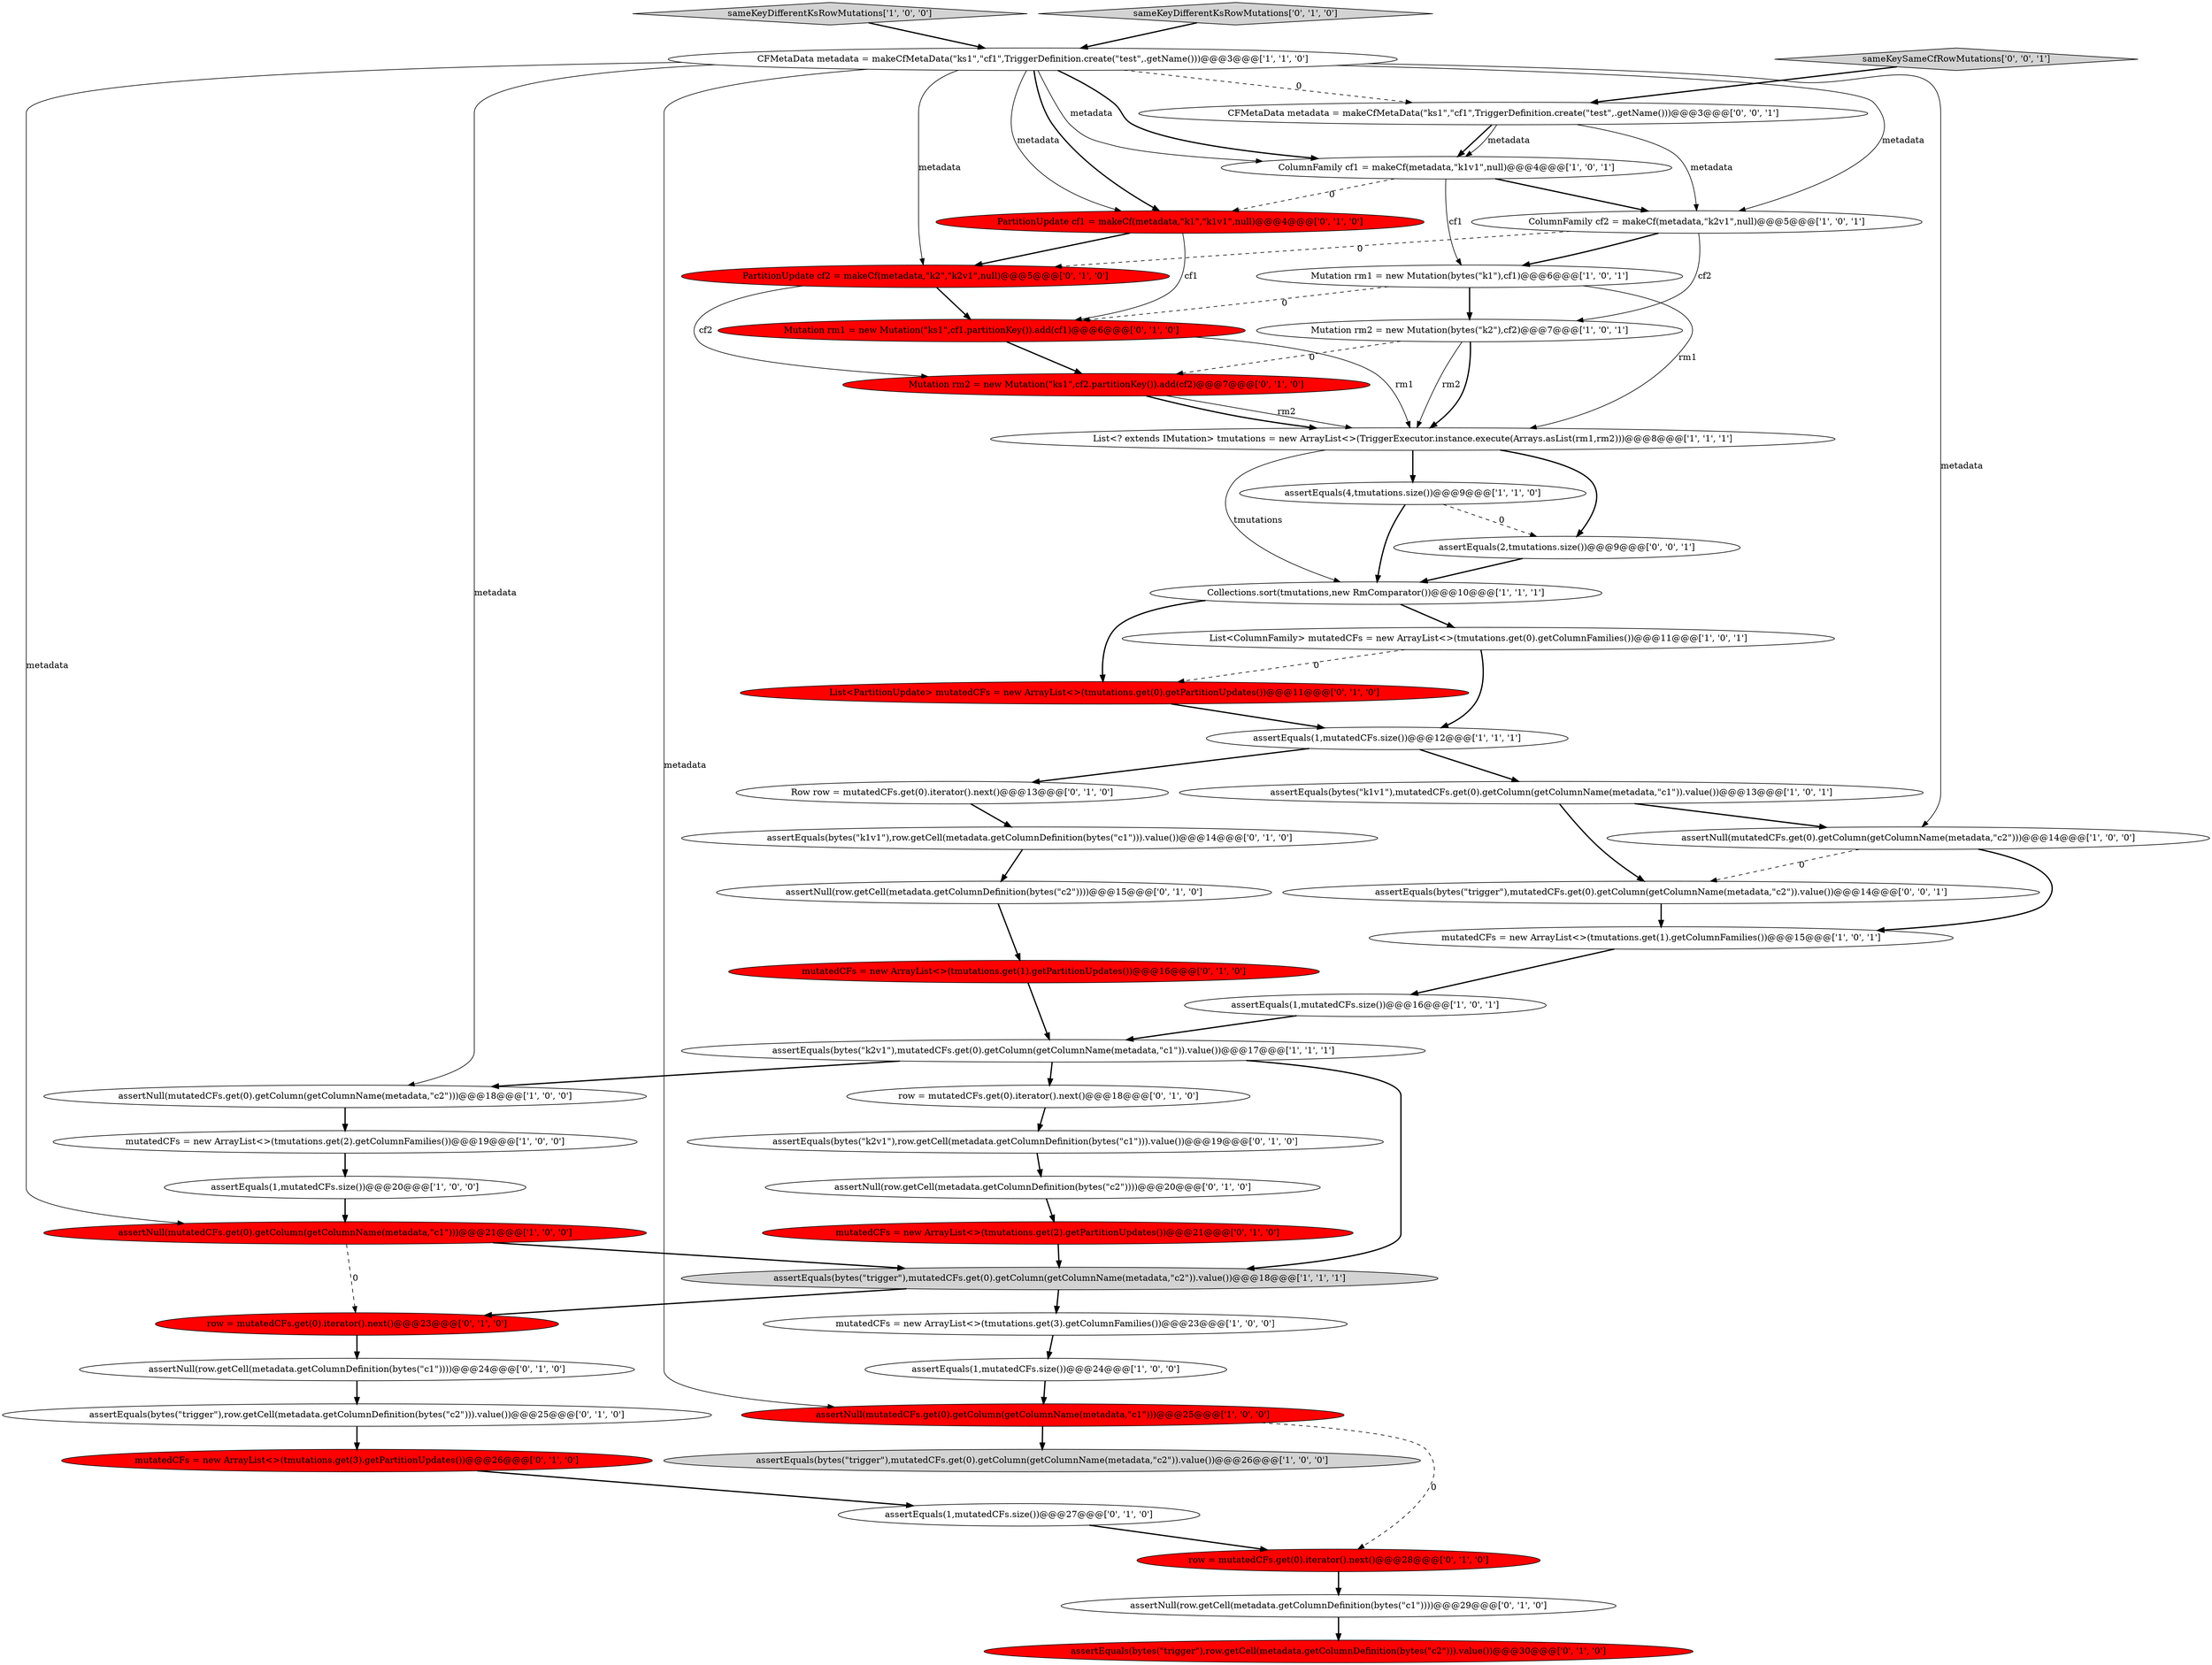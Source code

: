 digraph {
20 [style = filled, label = "Mutation rm1 = new Mutation(bytes(\"k1\"),cf1)@@@6@@@['1', '0', '1']", fillcolor = white, shape = ellipse image = "AAA0AAABBB1BBB"];
2 [style = filled, label = "Mutation rm2 = new Mutation(bytes(\"k2\"),cf2)@@@7@@@['1', '0', '1']", fillcolor = white, shape = ellipse image = "AAA0AAABBB1BBB"];
6 [style = filled, label = "assertNull(mutatedCFs.get(0).getColumn(getColumnName(metadata,\"c1\")))@@@21@@@['1', '0', '0']", fillcolor = red, shape = ellipse image = "AAA1AAABBB1BBB"];
38 [style = filled, label = "assertNull(row.getCell(metadata.getColumnDefinition(bytes(\"c2\"))))@@@20@@@['0', '1', '0']", fillcolor = white, shape = ellipse image = "AAA0AAABBB2BBB"];
28 [style = filled, label = "assertEquals(1,mutatedCFs.size())@@@27@@@['0', '1', '0']", fillcolor = white, shape = ellipse image = "AAA0AAABBB2BBB"];
37 [style = filled, label = "Mutation rm2 = new Mutation(\"ks1\",cf2.partitionKey()).add(cf2)@@@7@@@['0', '1', '0']", fillcolor = red, shape = ellipse image = "AAA1AAABBB2BBB"];
44 [style = filled, label = "row = mutatedCFs.get(0).iterator().next()@@@18@@@['0', '1', '0']", fillcolor = white, shape = ellipse image = "AAA0AAABBB2BBB"];
27 [style = filled, label = "assertEquals(bytes(\"k1v1\"),row.getCell(metadata.getColumnDefinition(bytes(\"c1\"))).value())@@@14@@@['0', '1', '0']", fillcolor = white, shape = ellipse image = "AAA0AAABBB2BBB"];
5 [style = filled, label = "mutatedCFs = new ArrayList<>(tmutations.get(2).getColumnFamilies())@@@19@@@['1', '0', '0']", fillcolor = white, shape = ellipse image = "AAA0AAABBB1BBB"];
8 [style = filled, label = "assertNull(mutatedCFs.get(0).getColumn(getColumnName(metadata,\"c2\")))@@@18@@@['1', '0', '0']", fillcolor = white, shape = ellipse image = "AAA0AAABBB1BBB"];
32 [style = filled, label = "assertNull(row.getCell(metadata.getColumnDefinition(bytes(\"c1\"))))@@@29@@@['0', '1', '0']", fillcolor = white, shape = ellipse image = "AAA0AAABBB2BBB"];
48 [style = filled, label = "sameKeySameCfRowMutations['0', '0', '1']", fillcolor = lightgray, shape = diamond image = "AAA0AAABBB3BBB"];
3 [style = filled, label = "List<ColumnFamily> mutatedCFs = new ArrayList<>(tmutations.get(0).getColumnFamilies())@@@11@@@['1', '0', '1']", fillcolor = white, shape = ellipse image = "AAA0AAABBB1BBB"];
10 [style = filled, label = "ColumnFamily cf1 = makeCf(metadata,\"k1v1\",null)@@@4@@@['1', '0', '1']", fillcolor = white, shape = ellipse image = "AAA0AAABBB1BBB"];
15 [style = filled, label = "assertEquals(1,mutatedCFs.size())@@@24@@@['1', '0', '0']", fillcolor = white, shape = ellipse image = "AAA0AAABBB1BBB"];
33 [style = filled, label = "mutatedCFs = new ArrayList<>(tmutations.get(1).getPartitionUpdates())@@@16@@@['0', '1', '0']", fillcolor = red, shape = ellipse image = "AAA1AAABBB2BBB"];
42 [style = filled, label = "row = mutatedCFs.get(0).iterator().next()@@@28@@@['0', '1', '0']", fillcolor = red, shape = ellipse image = "AAA1AAABBB2BBB"];
4 [style = filled, label = "assertEquals(bytes(\"trigger\"),mutatedCFs.get(0).getColumn(getColumnName(metadata,\"c2\")).value())@@@18@@@['1', '1', '1']", fillcolor = lightgray, shape = ellipse image = "AAA0AAABBB1BBB"];
14 [style = filled, label = "assertNull(mutatedCFs.get(0).getColumn(getColumnName(metadata,\"c2\")))@@@14@@@['1', '0', '0']", fillcolor = white, shape = ellipse image = "AAA0AAABBB1BBB"];
19 [style = filled, label = "ColumnFamily cf2 = makeCf(metadata,\"k2v1\",null)@@@5@@@['1', '0', '1']", fillcolor = white, shape = ellipse image = "AAA0AAABBB1BBB"];
11 [style = filled, label = "assertEquals(bytes(\"trigger\"),mutatedCFs.get(0).getColumn(getColumnName(metadata,\"c2\")).value())@@@26@@@['1', '0', '0']", fillcolor = lightgray, shape = ellipse image = "AAA0AAABBB1BBB"];
23 [style = filled, label = "assertNull(mutatedCFs.get(0).getColumn(getColumnName(metadata,\"c1\")))@@@25@@@['1', '0', '0']", fillcolor = red, shape = ellipse image = "AAA1AAABBB1BBB"];
13 [style = filled, label = "assertEquals(1,mutatedCFs.size())@@@12@@@['1', '1', '1']", fillcolor = white, shape = ellipse image = "AAA0AAABBB1BBB"];
43 [style = filled, label = "assertEquals(bytes(\"k2v1\"),row.getCell(metadata.getColumnDefinition(bytes(\"c1\"))).value())@@@19@@@['0', '1', '0']", fillcolor = white, shape = ellipse image = "AAA0AAABBB2BBB"];
25 [style = filled, label = "mutatedCFs = new ArrayList<>(tmutations.get(3).getPartitionUpdates())@@@26@@@['0', '1', '0']", fillcolor = red, shape = ellipse image = "AAA1AAABBB2BBB"];
31 [style = filled, label = "List<PartitionUpdate> mutatedCFs = new ArrayList<>(tmutations.get(0).getPartitionUpdates())@@@11@@@['0', '1', '0']", fillcolor = red, shape = ellipse image = "AAA1AAABBB2BBB"];
1 [style = filled, label = "sameKeyDifferentKsRowMutations['1', '0', '0']", fillcolor = lightgray, shape = diamond image = "AAA0AAABBB1BBB"];
47 [style = filled, label = "assertEquals(2,tmutations.size())@@@9@@@['0', '0', '1']", fillcolor = white, shape = ellipse image = "AAA0AAABBB3BBB"];
30 [style = filled, label = "Row row = mutatedCFs.get(0).iterator().next()@@@13@@@['0', '1', '0']", fillcolor = white, shape = ellipse image = "AAA0AAABBB2BBB"];
50 [style = filled, label = "assertEquals(bytes(\"trigger\"),mutatedCFs.get(0).getColumn(getColumnName(metadata,\"c2\")).value())@@@14@@@['0', '0', '1']", fillcolor = white, shape = ellipse image = "AAA0AAABBB3BBB"];
35 [style = filled, label = "assertEquals(bytes(\"trigger\"),row.getCell(metadata.getColumnDefinition(bytes(\"c2\"))).value())@@@30@@@['0', '1', '0']", fillcolor = red, shape = ellipse image = "AAA1AAABBB2BBB"];
12 [style = filled, label = "assertEquals(1,mutatedCFs.size())@@@20@@@['1', '0', '0']", fillcolor = white, shape = ellipse image = "AAA0AAABBB1BBB"];
9 [style = filled, label = "List<? extends IMutation> tmutations = new ArrayList<>(TriggerExecutor.instance.execute(Arrays.asList(rm1,rm2)))@@@8@@@['1', '1', '1']", fillcolor = white, shape = ellipse image = "AAA0AAABBB1BBB"];
41 [style = filled, label = "sameKeyDifferentKsRowMutations['0', '1', '0']", fillcolor = lightgray, shape = diamond image = "AAA0AAABBB2BBB"];
7 [style = filled, label = "assertEquals(bytes(\"k1v1\"),mutatedCFs.get(0).getColumn(getColumnName(metadata,\"c1\")).value())@@@13@@@['1', '0', '1']", fillcolor = white, shape = ellipse image = "AAA0AAABBB1BBB"];
21 [style = filled, label = "assertEquals(4,tmutations.size())@@@9@@@['1', '1', '0']", fillcolor = white, shape = ellipse image = "AAA0AAABBB1BBB"];
24 [style = filled, label = "mutatedCFs = new ArrayList<>(tmutations.get(1).getColumnFamilies())@@@15@@@['1', '0', '1']", fillcolor = white, shape = ellipse image = "AAA0AAABBB1BBB"];
36 [style = filled, label = "Mutation rm1 = new Mutation(\"ks1\",cf1.partitionKey()).add(cf1)@@@6@@@['0', '1', '0']", fillcolor = red, shape = ellipse image = "AAA1AAABBB2BBB"];
45 [style = filled, label = "PartitionUpdate cf1 = makeCf(metadata,\"k1\",\"k1v1\",null)@@@4@@@['0', '1', '0']", fillcolor = red, shape = ellipse image = "AAA1AAABBB2BBB"];
0 [style = filled, label = "CFMetaData metadata = makeCfMetaData(\"ks1\",\"cf1\",TriggerDefinition.create(\"test\",.getName()))@@@3@@@['1', '1', '0']", fillcolor = white, shape = ellipse image = "AAA0AAABBB1BBB"];
16 [style = filled, label = "assertEquals(1,mutatedCFs.size())@@@16@@@['1', '0', '1']", fillcolor = white, shape = ellipse image = "AAA0AAABBB1BBB"];
39 [style = filled, label = "assertNull(row.getCell(metadata.getColumnDefinition(bytes(\"c1\"))))@@@24@@@['0', '1', '0']", fillcolor = white, shape = ellipse image = "AAA0AAABBB2BBB"];
46 [style = filled, label = "PartitionUpdate cf2 = makeCf(metadata,\"k2\",\"k2v1\",null)@@@5@@@['0', '1', '0']", fillcolor = red, shape = ellipse image = "AAA1AAABBB2BBB"];
22 [style = filled, label = "mutatedCFs = new ArrayList<>(tmutations.get(3).getColumnFamilies())@@@23@@@['1', '0', '0']", fillcolor = white, shape = ellipse image = "AAA0AAABBB1BBB"];
29 [style = filled, label = "mutatedCFs = new ArrayList<>(tmutations.get(2).getPartitionUpdates())@@@21@@@['0', '1', '0']", fillcolor = red, shape = ellipse image = "AAA1AAABBB2BBB"];
26 [style = filled, label = "assertNull(row.getCell(metadata.getColumnDefinition(bytes(\"c2\"))))@@@15@@@['0', '1', '0']", fillcolor = white, shape = ellipse image = "AAA0AAABBB2BBB"];
34 [style = filled, label = "assertEquals(bytes(\"trigger\"),row.getCell(metadata.getColumnDefinition(bytes(\"c2\"))).value())@@@25@@@['0', '1', '0']", fillcolor = white, shape = ellipse image = "AAA0AAABBB2BBB"];
40 [style = filled, label = "row = mutatedCFs.get(0).iterator().next()@@@23@@@['0', '1', '0']", fillcolor = red, shape = ellipse image = "AAA1AAABBB2BBB"];
17 [style = filled, label = "Collections.sort(tmutations,new RmComparator())@@@10@@@['1', '1', '1']", fillcolor = white, shape = ellipse image = "AAA0AAABBB1BBB"];
49 [style = filled, label = "CFMetaData metadata = makeCfMetaData(\"ks1\",\"cf1\",TriggerDefinition.create(\"test\",.getName()))@@@3@@@['0', '0', '1']", fillcolor = white, shape = ellipse image = "AAA0AAABBB3BBB"];
18 [style = filled, label = "assertEquals(bytes(\"k2v1\"),mutatedCFs.get(0).getColumn(getColumnName(metadata,\"c1\")).value())@@@17@@@['1', '1', '1']", fillcolor = white, shape = ellipse image = "AAA0AAABBB1BBB"];
32->35 [style = bold, label=""];
14->24 [style = bold, label=""];
41->0 [style = bold, label=""];
22->15 [style = bold, label=""];
10->19 [style = bold, label=""];
37->9 [style = solid, label="rm2"];
0->14 [style = solid, label="metadata"];
37->9 [style = bold, label=""];
7->14 [style = bold, label=""];
18->44 [style = bold, label=""];
33->18 [style = bold, label=""];
49->10 [style = bold, label=""];
9->21 [style = bold, label=""];
9->47 [style = bold, label=""];
28->42 [style = bold, label=""];
0->49 [style = dashed, label="0"];
10->20 [style = solid, label="cf1"];
46->37 [style = solid, label="cf2"];
0->23 [style = solid, label="metadata"];
49->19 [style = solid, label="metadata"];
2->9 [style = solid, label="rm2"];
25->28 [style = bold, label=""];
48->49 [style = bold, label=""];
0->6 [style = solid, label="metadata"];
3->31 [style = dashed, label="0"];
39->34 [style = bold, label=""];
19->20 [style = bold, label=""];
30->27 [style = bold, label=""];
46->36 [style = bold, label=""];
1->0 [style = bold, label=""];
2->9 [style = bold, label=""];
36->9 [style = solid, label="rm1"];
6->4 [style = bold, label=""];
18->4 [style = bold, label=""];
19->46 [style = dashed, label="0"];
2->37 [style = dashed, label="0"];
0->10 [style = solid, label="metadata"];
42->32 [style = bold, label=""];
36->37 [style = bold, label=""];
45->46 [style = bold, label=""];
4->22 [style = bold, label=""];
10->45 [style = dashed, label="0"];
7->50 [style = bold, label=""];
9->17 [style = solid, label="tmutations"];
27->26 [style = bold, label=""];
16->18 [style = bold, label=""];
0->45 [style = bold, label=""];
31->13 [style = bold, label=""];
0->45 [style = solid, label="metadata"];
6->40 [style = dashed, label="0"];
20->9 [style = solid, label="rm1"];
43->38 [style = bold, label=""];
21->47 [style = dashed, label="0"];
45->36 [style = solid, label="cf1"];
40->39 [style = bold, label=""];
17->3 [style = bold, label=""];
18->8 [style = bold, label=""];
23->11 [style = bold, label=""];
14->50 [style = dashed, label="0"];
50->24 [style = bold, label=""];
0->8 [style = solid, label="metadata"];
0->46 [style = solid, label="metadata"];
4->40 [style = bold, label=""];
15->23 [style = bold, label=""];
29->4 [style = bold, label=""];
34->25 [style = bold, label=""];
49->10 [style = solid, label="metadata"];
17->31 [style = bold, label=""];
38->29 [style = bold, label=""];
13->30 [style = bold, label=""];
0->19 [style = solid, label="metadata"];
12->6 [style = bold, label=""];
44->43 [style = bold, label=""];
20->2 [style = bold, label=""];
24->16 [style = bold, label=""];
0->10 [style = bold, label=""];
8->5 [style = bold, label=""];
5->12 [style = bold, label=""];
20->36 [style = dashed, label="0"];
13->7 [style = bold, label=""];
3->13 [style = bold, label=""];
47->17 [style = bold, label=""];
23->42 [style = dashed, label="0"];
26->33 [style = bold, label=""];
21->17 [style = bold, label=""];
19->2 [style = solid, label="cf2"];
}
